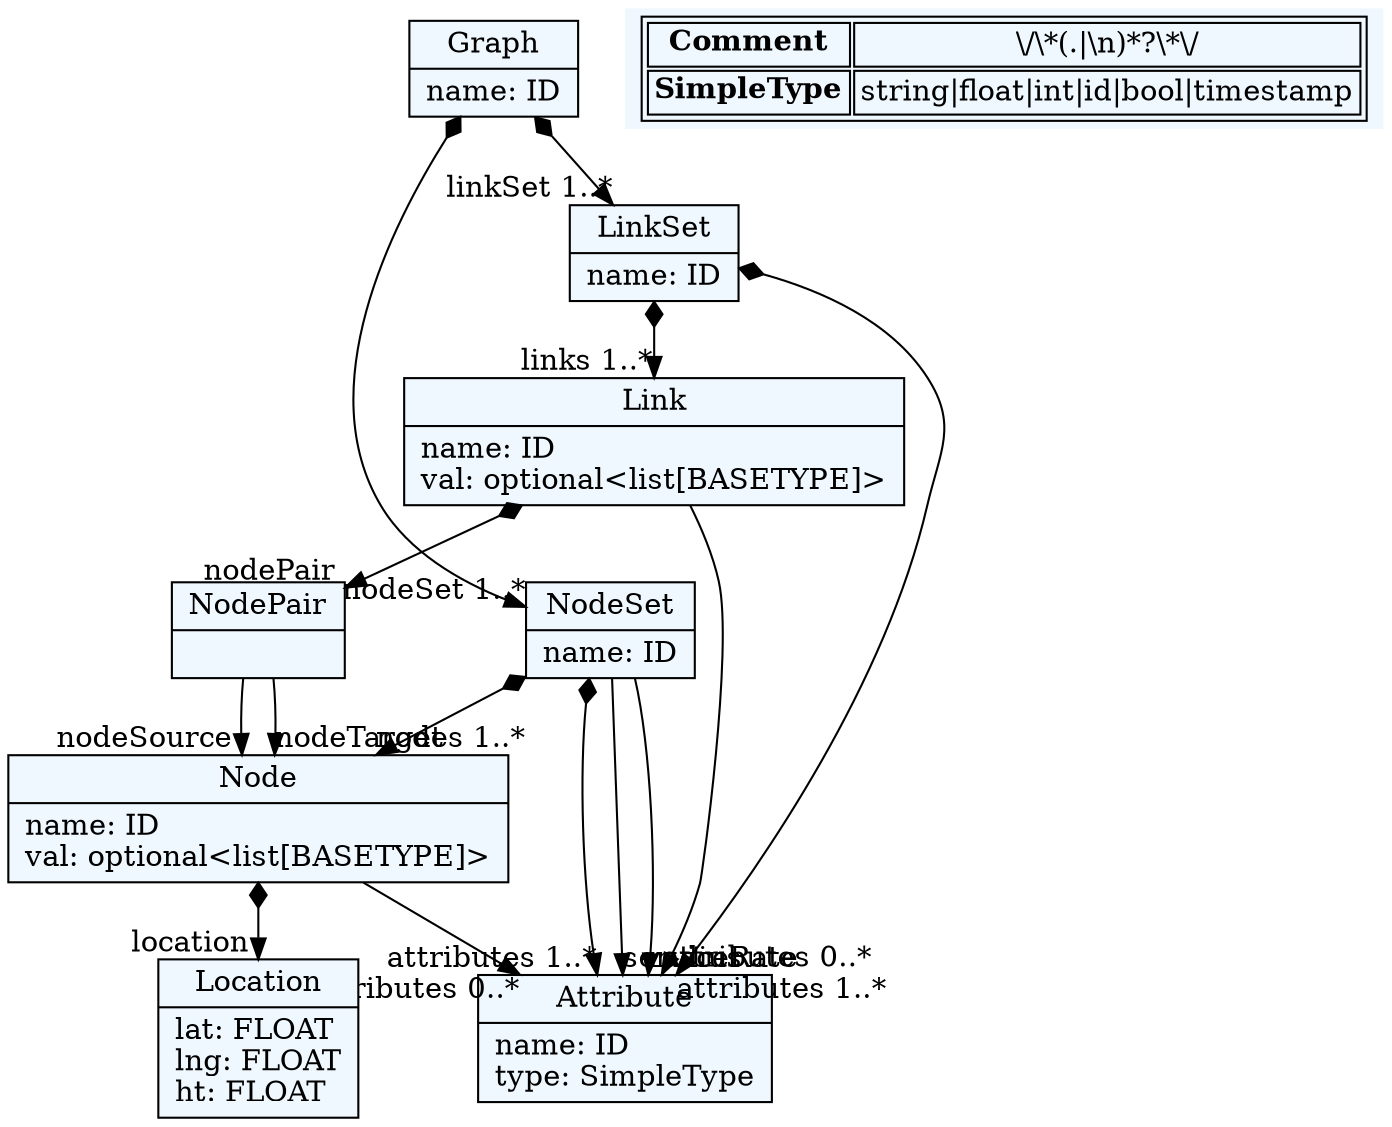 
    digraph textX {
    fontname = "Bitstream Vera Sans"
    fontsize = 8
    node[
        shape=record,
        style=filled,
        fillcolor=aliceblue
    ]
    nodesep = 0.3
    edge[dir=black,arrowtail=empty]


2608060392728[ label="{Graph|name: ID\l}"]

2608060370072[ label="{NodeSet|name: ID\l}"]

2608060404056[ label="{LinkSet|name: ID\l}"]

2608060405944[ label="{Node|name: ID\lval: optional\<list[BASETYPE]\>\l}"]

2608060375736[ label="{NodePair|}"]

2608060379512[ label="{Link|name: ID\lval: optional\<list[BASETYPE]\>\l}"]

2608060409720[ label="{Attribute|name: ID\ltype: SimpleType\l}"]

2608060410664[ label="{Location|lat: FLOAT\llng: FLOAT\lht: FLOAT\l}"]



2608060392728 -> 2608060370072[arrowtail=diamond, dir=both, headlabel="nodeSet 1..*"]
2608060392728 -> 2608060404056[arrowtail=diamond, dir=both, headlabel="linkSet 1..*"]
2608060370072 -> 2608060409720[arrowtail=diamond, dir=both, headlabel="attributes 1..*"]
2608060370072 -> 2608060409720[headlabel="serviceRate "]
2608060370072 -> 2608060409720[headlabel="radius "]
2608060370072 -> 2608060405944[arrowtail=diamond, dir=both, headlabel="nodes 1..*"]
2608060404056 -> 2608060409720[arrowtail=diamond, dir=both, headlabel="attributes 1..*"]
2608060404056 -> 2608060379512[arrowtail=diamond, dir=both, headlabel="links 1..*"]
2608060405944 -> 2608060410664[arrowtail=diamond, dir=both, headlabel="location "]
2608060405944 -> 2608060409720[headlabel="attributes 0..*"]
2608060375736 -> 2608060405944[headlabel="nodeSource "]
2608060375736 -> 2608060405944[headlabel="nodeTarget "]
2608060379512 -> 2608060409720[headlabel="attributes 0..*"]
2608060379512 -> 2608060375736[arrowtail=diamond, dir=both, headlabel="nodePair "]
match_rules [ shape=plaintext, label=< <table>
	<tr>
		<td><b>Comment</b></td><td>\/\*(.|\n)*?\*\/</td>
	</tr>
	<tr>
		<td><b>SimpleType</b></td><td>string|float|int|id|bool|timestamp</td>
	</tr>
</table> >]


}
